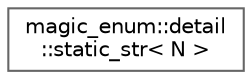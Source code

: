 digraph "クラス階層図"
{
 // LATEX_PDF_SIZE
  bgcolor="transparent";
  edge [fontname=Helvetica,fontsize=10,labelfontname=Helvetica,labelfontsize=10];
  node [fontname=Helvetica,fontsize=10,shape=box,height=0.2,width=0.4];
  rankdir="LR";
  Node0 [id="Node000000",label="magic_enum::detail\l::static_str\< N \>",height=0.2,width=0.4,color="grey40", fillcolor="white", style="filled",URL="$classmagic__enum_1_1detail_1_1static__str.html",tooltip=" "];
}
